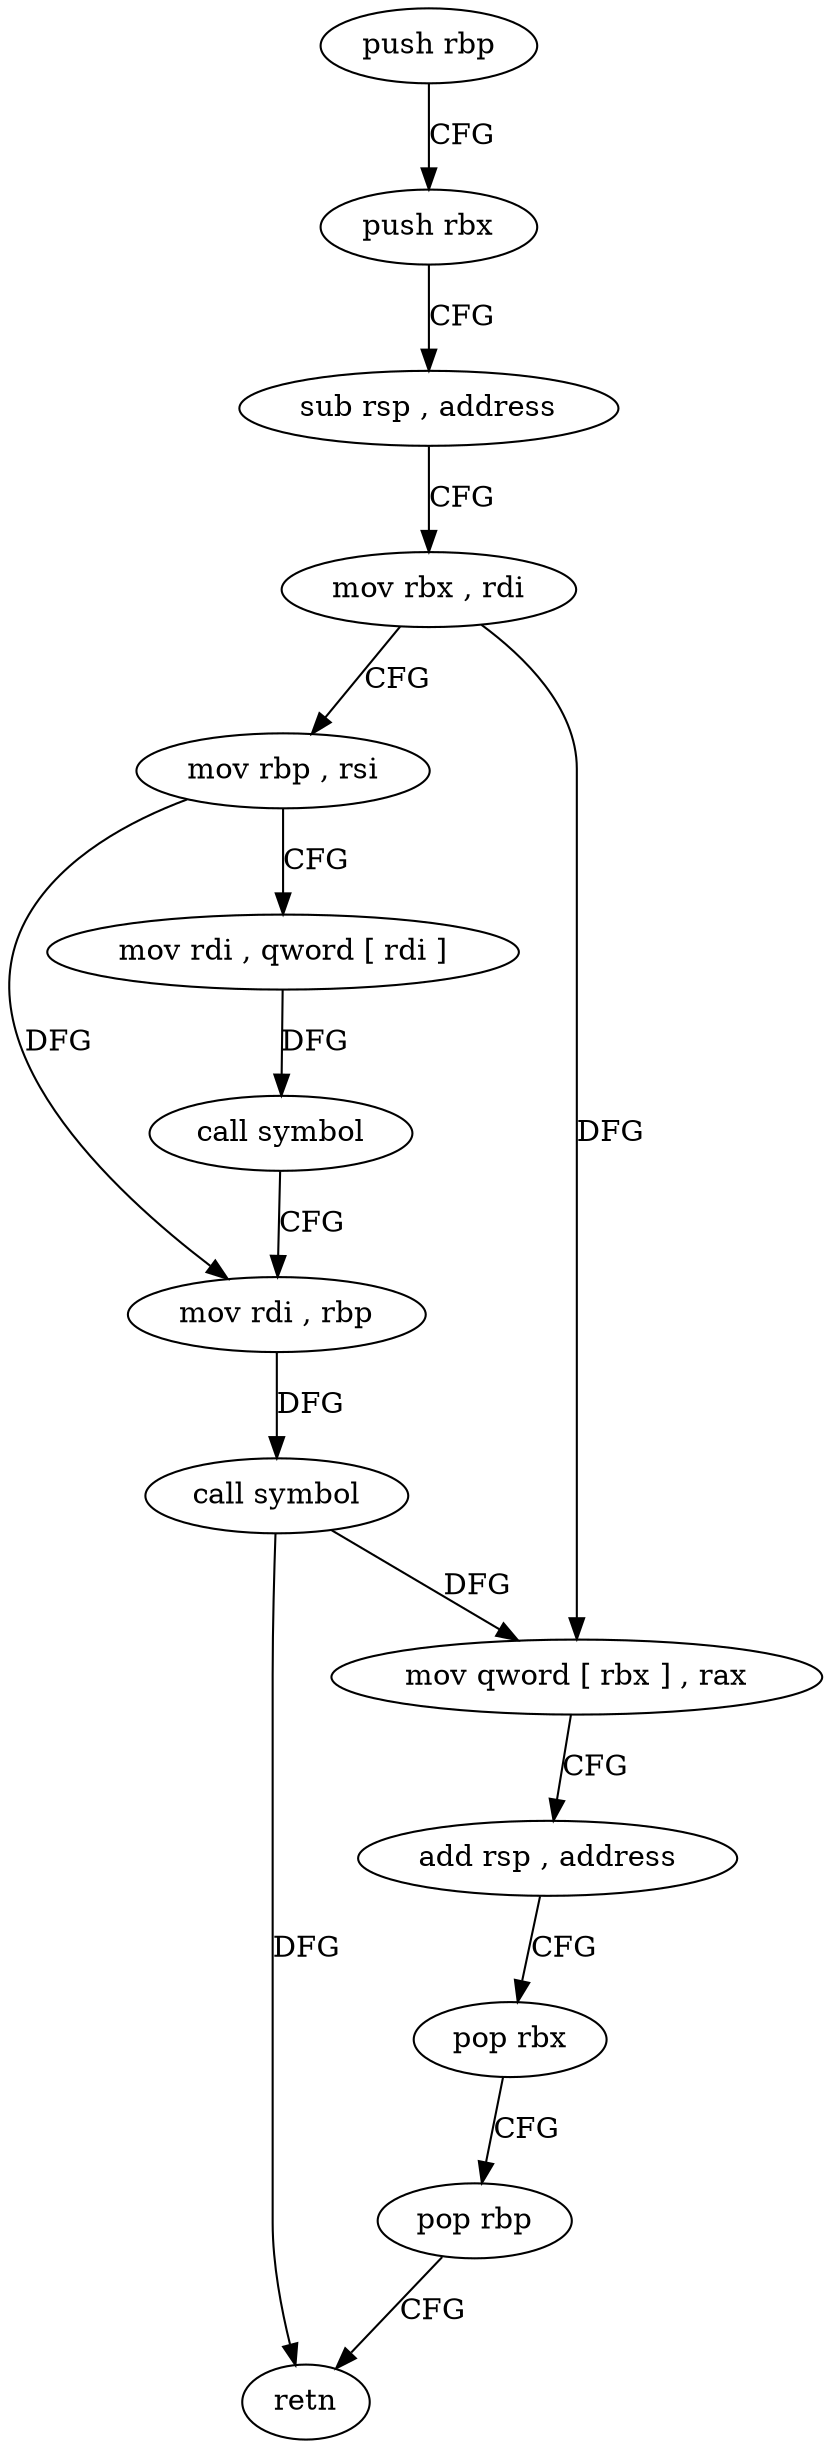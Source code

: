 digraph "func" {
"82606" [label = "push rbp" ]
"82607" [label = "push rbx" ]
"82608" [label = "sub rsp , address" ]
"82612" [label = "mov rbx , rdi" ]
"82615" [label = "mov rbp , rsi" ]
"82618" [label = "mov rdi , qword [ rdi ]" ]
"82621" [label = "call symbol" ]
"82626" [label = "mov rdi , rbp" ]
"82629" [label = "call symbol" ]
"82634" [label = "mov qword [ rbx ] , rax" ]
"82637" [label = "add rsp , address" ]
"82641" [label = "pop rbx" ]
"82642" [label = "pop rbp" ]
"82643" [label = "retn" ]
"82606" -> "82607" [ label = "CFG" ]
"82607" -> "82608" [ label = "CFG" ]
"82608" -> "82612" [ label = "CFG" ]
"82612" -> "82615" [ label = "CFG" ]
"82612" -> "82634" [ label = "DFG" ]
"82615" -> "82618" [ label = "CFG" ]
"82615" -> "82626" [ label = "DFG" ]
"82618" -> "82621" [ label = "DFG" ]
"82621" -> "82626" [ label = "CFG" ]
"82626" -> "82629" [ label = "DFG" ]
"82629" -> "82634" [ label = "DFG" ]
"82629" -> "82643" [ label = "DFG" ]
"82634" -> "82637" [ label = "CFG" ]
"82637" -> "82641" [ label = "CFG" ]
"82641" -> "82642" [ label = "CFG" ]
"82642" -> "82643" [ label = "CFG" ]
}
